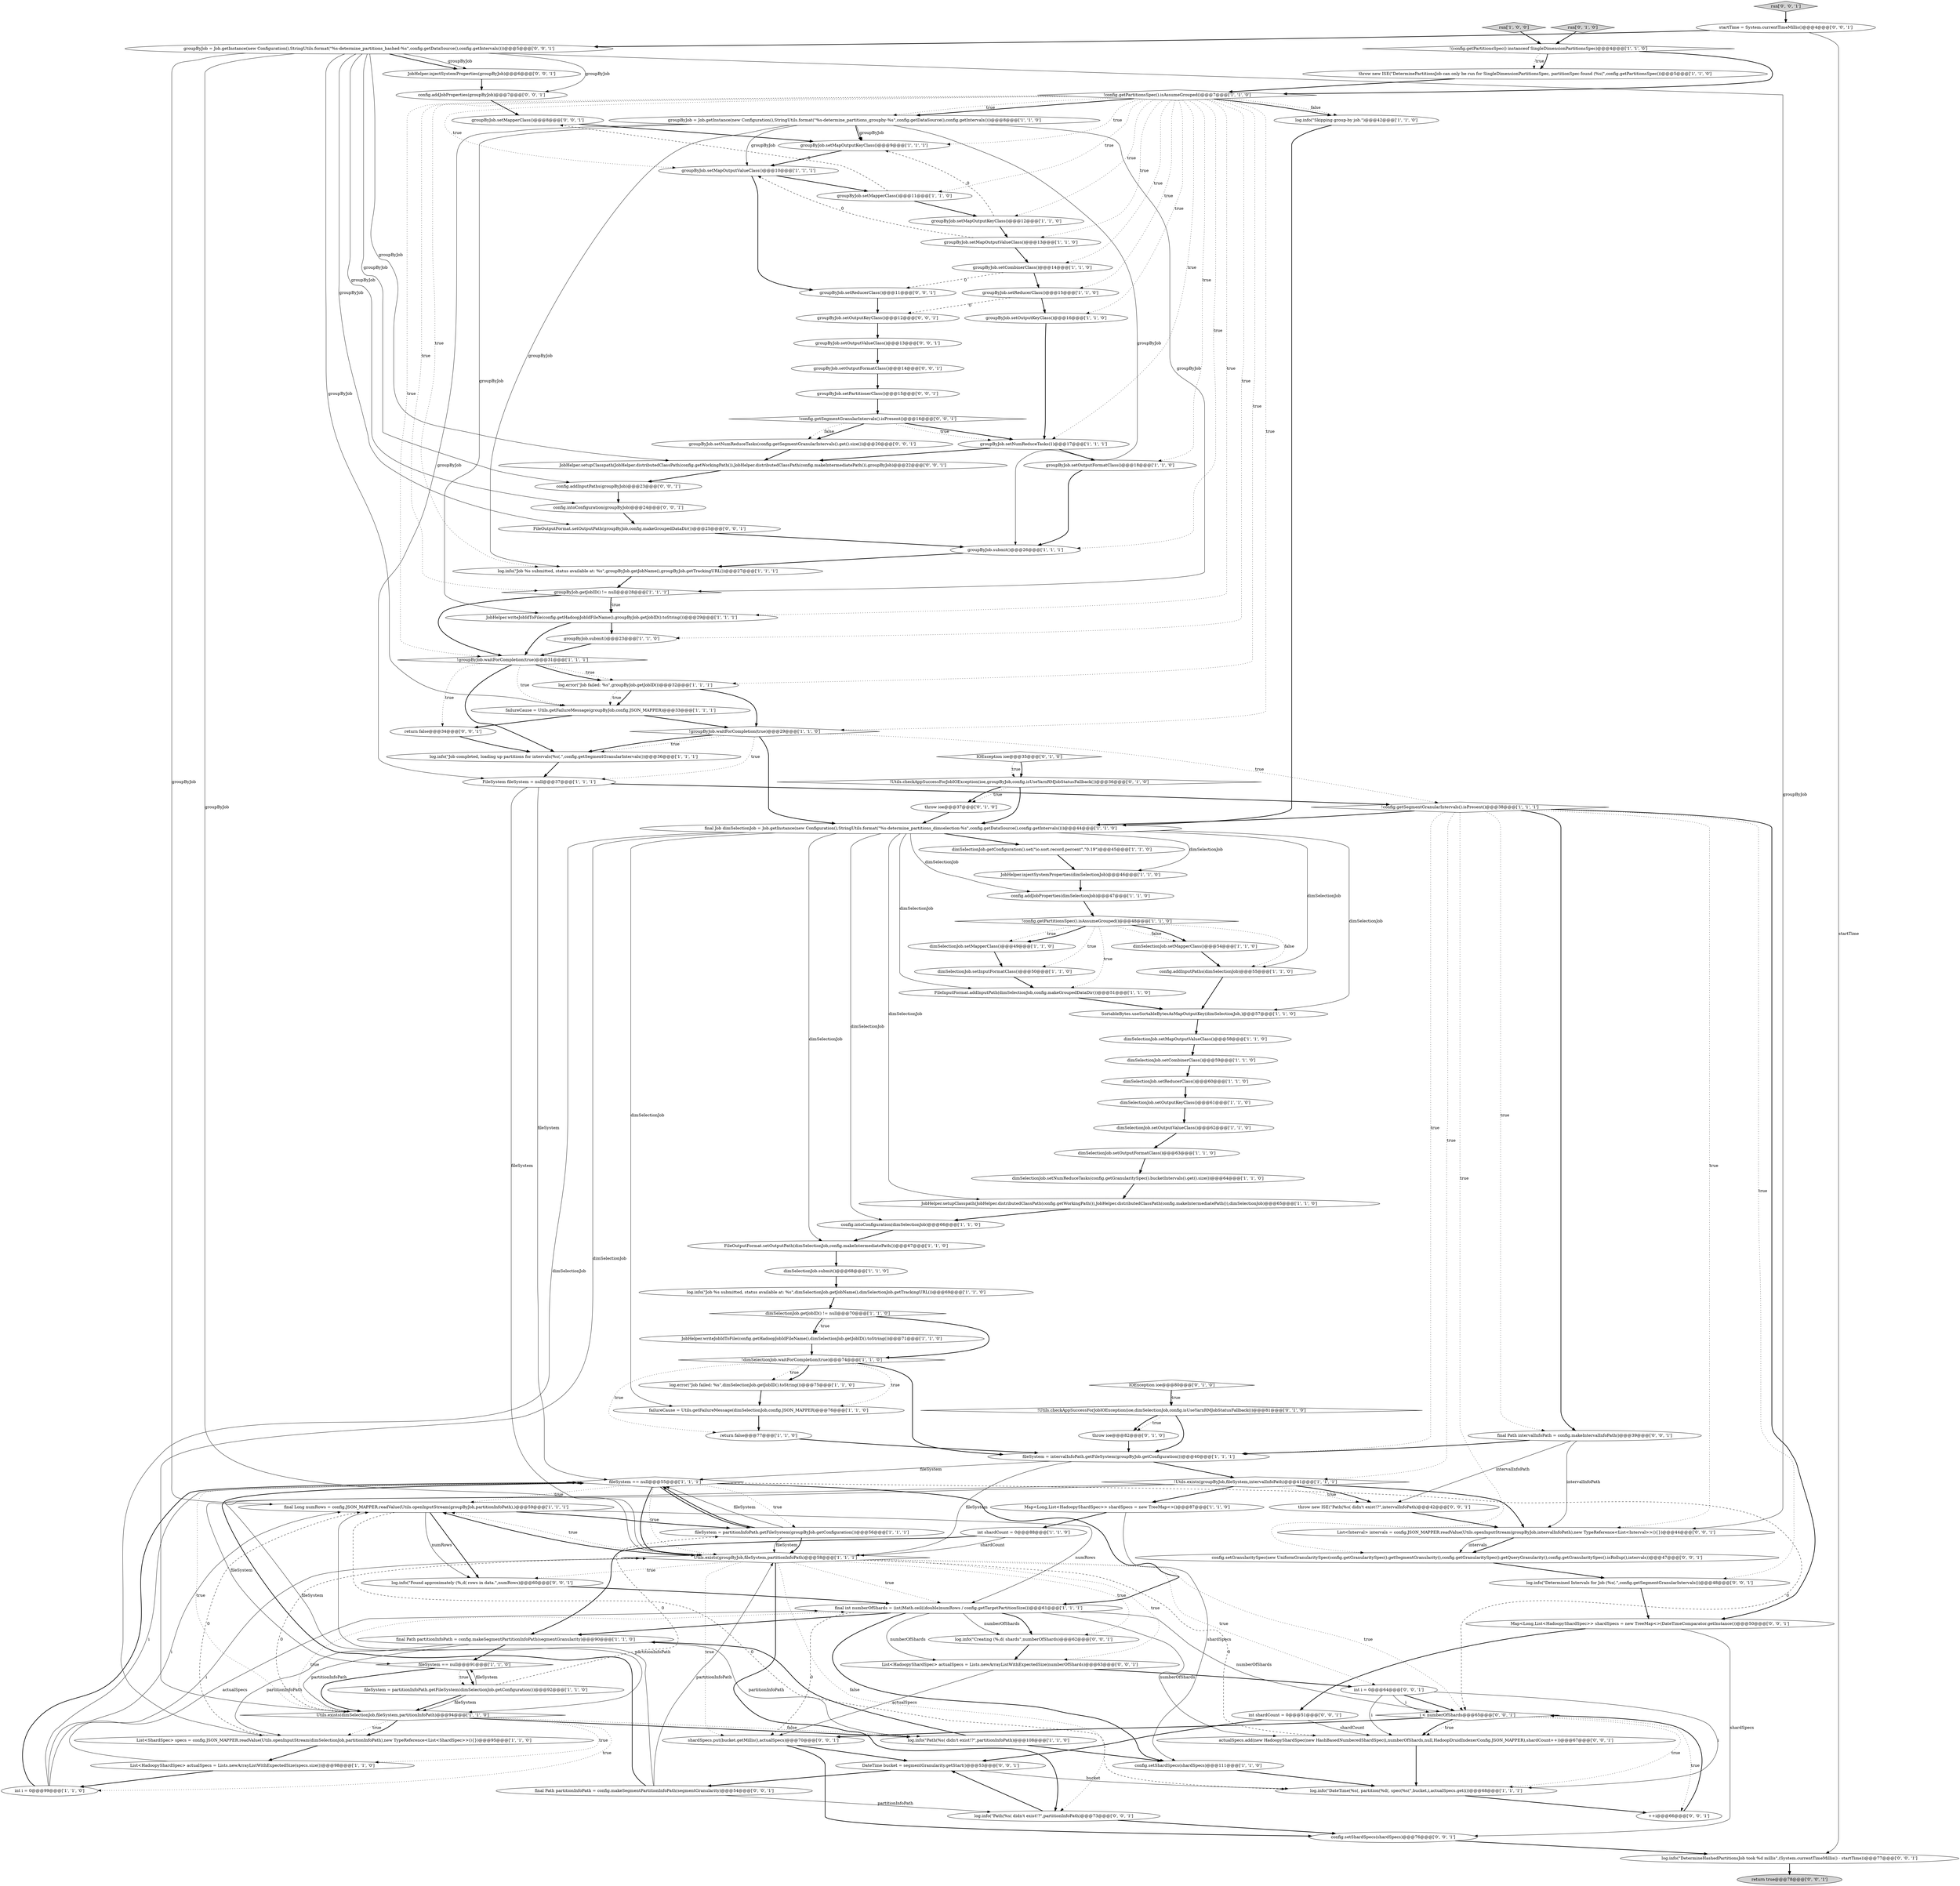 digraph {
52 [style = filled, label = "JobHelper.setupClasspath(JobHelper.distributedClassPath(config.getWorkingPath()),JobHelper.distributedClassPath(config.makeIntermediatePath()),dimSelectionJob)@@@65@@@['1', '1', '0']", fillcolor = white, shape = ellipse image = "AAA0AAABBB1BBB"];
117 [style = filled, label = "int shardCount = 0@@@51@@@['0', '0', '1']", fillcolor = white, shape = ellipse image = "AAA0AAABBB3BBB"];
19 [style = filled, label = "!config.getSegmentGranularIntervals().isPresent()@@@38@@@['1', '1', '1']", fillcolor = white, shape = diamond image = "AAA0AAABBB1BBB"];
73 [style = filled, label = "log.info(\"Skipping group-by job.\")@@@42@@@['1', '1', '0']", fillcolor = white, shape = ellipse image = "AAA0AAABBB1BBB"];
9 [style = filled, label = "!config.getPartitionsSpec().isAssumeGrouped()@@@7@@@['1', '1', '0']", fillcolor = white, shape = diamond image = "AAA0AAABBB1BBB"];
30 [style = filled, label = "int shardCount = 0@@@88@@@['1', '1', '0']", fillcolor = white, shape = ellipse image = "AAA0AAABBB1BBB"];
16 [style = filled, label = "groupByJob.setMapOutputKeyClass()@@@9@@@['1', '1', '1']", fillcolor = white, shape = ellipse image = "AAA0AAABBB1BBB"];
84 [style = filled, label = "config.addJobProperties(groupByJob)@@@7@@@['0', '0', '1']", fillcolor = white, shape = ellipse image = "AAA0AAABBB3BBB"];
106 [style = filled, label = "List<Interval> intervals = config.JSON_MAPPER.readValue(Utils.openInputStream(groupByJob,intervalInfoPath),new TypeReference<List<Interval>>(){})@@@44@@@['0', '0', '1']", fillcolor = white, shape = ellipse image = "AAA0AAABBB3BBB"];
114 [style = filled, label = "int i = 0@@@64@@@['0', '0', '1']", fillcolor = white, shape = ellipse image = "AAA0AAABBB3BBB"];
18 [style = filled, label = "dimSelectionJob.setOutputKeyClass()@@@61@@@['1', '1', '0']", fillcolor = white, shape = ellipse image = "AAA0AAABBB1BBB"];
111 [style = filled, label = "log.info(\"Path(%s( didn't exist!?\",partitionInfoPath)@@@73@@@['0', '0', '1']", fillcolor = white, shape = ellipse image = "AAA0AAABBB3BBB"];
13 [style = filled, label = "groupByJob.submit()@@@23@@@['1', '1', '0']", fillcolor = white, shape = ellipse image = "AAA0AAABBB1BBB"];
63 [style = filled, label = "FileOutputFormat.setOutputPath(dimSelectionJob,config.makeIntermediatePath())@@@67@@@['1', '1', '0']", fillcolor = white, shape = ellipse image = "AAA0AAABBB1BBB"];
56 [style = filled, label = "failureCause = Utils.getFailureMessage(dimSelectionJob,config.JSON_MAPPER)@@@76@@@['1', '1', '0']", fillcolor = white, shape = ellipse image = "AAA0AAABBB1BBB"];
38 [style = filled, label = "dimSelectionJob.setCombinerClass()@@@59@@@['1', '1', '0']", fillcolor = white, shape = ellipse image = "AAA0AAABBB1BBB"];
71 [style = filled, label = "final Long numRows = config.JSON_MAPPER.readValue(Utils.openInputStream(groupByJob,partitionInfoPath),)@@@59@@@['1', '1', '1']", fillcolor = white, shape = ellipse image = "AAA0AAABBB1BBB"];
92 [style = filled, label = "groupByJob = Job.getInstance(new Configuration(),StringUtils.format(\"%s-determine_partitions_hashed-%s\",config.getDataSource(),config.getIntervals()))@@@5@@@['0', '0', '1']", fillcolor = white, shape = ellipse image = "AAA0AAABBB3BBB"];
75 [style = filled, label = "fileSystem = partitionInfoPath.getFileSystem(groupByJob.getConfiguration())@@@56@@@['1', '1', '1']", fillcolor = white, shape = ellipse image = "AAA0AAABBB1BBB"];
11 [style = filled, label = "log.info(\"Job completed, loading up partitions for intervals(%s(.\",config.getSegmentGranularIntervals())@@@36@@@['1', '1', '1']", fillcolor = white, shape = ellipse image = "AAA0AAABBB1BBB"];
96 [style = filled, label = "i < numberOfShards@@@65@@@['0', '0', '1']", fillcolor = white, shape = diamond image = "AAA0AAABBB3BBB"];
100 [style = filled, label = "config.setGranularitySpec(new UniformGranularitySpec(config.getGranularitySpec().getSegmentGranularity(),config.getGranularitySpec().getQueryGranularity(),config.getGranularitySpec().isRollup(),intervals))@@@47@@@['0', '0', '1']", fillcolor = white, shape = ellipse image = "AAA0AAABBB3BBB"];
2 [style = filled, label = "dimSelectionJob.getConfiguration().set(\"io.sort.record.percent\",\"0.19\")@@@45@@@['1', '1', '0']", fillcolor = white, shape = ellipse image = "AAA0AAABBB1BBB"];
26 [style = filled, label = "JobHelper.writeJobIdToFile(config.getHadoopJobIdFileName(),dimSelectionJob.getJobID().toString())@@@71@@@['1', '1', '0']", fillcolor = white, shape = ellipse image = "AAA0AAABBB1BBB"];
72 [style = filled, label = "groupByJob.setMapOutputValueClass()@@@10@@@['1', '1', '1']", fillcolor = white, shape = ellipse image = "AAA0AAABBB1BBB"];
104 [style = filled, label = "shardSpecs.put(bucket.getMillis(),actualSpecs)@@@70@@@['0', '0', '1']", fillcolor = white, shape = ellipse image = "AAA0AAABBB3BBB"];
1 [style = filled, label = "log.info(\"Path(%s( didn't exist!?\",partitionInfoPath)@@@108@@@['1', '1', '0']", fillcolor = white, shape = ellipse image = "AAA0AAABBB1BBB"];
33 [style = filled, label = "dimSelectionJob.setNumReduceTasks(config.getGranularitySpec().bucketIntervals().get().size())@@@64@@@['1', '1', '0']", fillcolor = white, shape = ellipse image = "AAA0AAABBB1BBB"];
83 [style = filled, label = "return true@@@78@@@['0', '0', '1']", fillcolor = lightgray, shape = ellipse image = "AAA0AAABBB3BBB"];
57 [style = filled, label = "fileSystem == null@@@55@@@['1', '1', '1']", fillcolor = white, shape = diamond image = "AAA0AAABBB1BBB"];
94 [style = filled, label = "groupByJob.setPartitionerClass()@@@15@@@['0', '0', '1']", fillcolor = white, shape = ellipse image = "AAA0AAABBB3BBB"];
90 [style = filled, label = "log.info(\"Found approximately (%,d( rows in data.\",numRows)@@@60@@@['0', '0', '1']", fillcolor = white, shape = ellipse image = "AAA0AAABBB3BBB"];
51 [style = filled, label = "run['1', '0', '0']", fillcolor = lightgray, shape = diamond image = "AAA0AAABBB1BBB"];
70 [style = filled, label = "List<HadoopyShardSpec> actualSpecs = Lists.newArrayListWithExpectedSize(specs.size())@@@98@@@['1', '1', '0']", fillcolor = white, shape = ellipse image = "AAA0AAABBB1BBB"];
35 [style = filled, label = "fileSystem = intervalInfoPath.getFileSystem(groupByJob.getConfiguration())@@@40@@@['1', '1', '1']", fillcolor = white, shape = ellipse image = "AAA0AAABBB1BBB"];
47 [style = filled, label = "FileInputFormat.addInputPath(dimSelectionJob,config.makeGroupedDataDir())@@@51@@@['1', '1', '0']", fillcolor = white, shape = ellipse image = "AAA0AAABBB1BBB"];
50 [style = filled, label = "Utils.exists(dimSelectionJob,fileSystem,partitionInfoPath)@@@94@@@['1', '1', '0']", fillcolor = white, shape = diamond image = "AAA0AAABBB1BBB"];
34 [style = filled, label = "fileSystem = partitionInfoPath.getFileSystem(dimSelectionJob.getConfiguration())@@@92@@@['1', '1', '0']", fillcolor = white, shape = ellipse image = "AAA0AAABBB1BBB"];
108 [style = filled, label = "List<HadoopyShardSpec> actualSpecs = Lists.newArrayListWithExpectedSize(numberOfShards)@@@63@@@['0', '0', '1']", fillcolor = white, shape = ellipse image = "AAA0AAABBB3BBB"];
76 [style = filled, label = "IOException ioe@@@35@@@['0', '1', '0']", fillcolor = white, shape = diamond image = "AAA1AAABBB2BBB"];
89 [style = filled, label = "groupByJob.setReducerClass()@@@11@@@['0', '0', '1']", fillcolor = white, shape = ellipse image = "AAA0AAABBB3BBB"];
24 [style = filled, label = "groupByJob.setNumReduceTasks(1)@@@17@@@['1', '1', '1']", fillcolor = white, shape = ellipse image = "AAA0AAABBB1BBB"];
44 [style = filled, label = "!groupByJob.waitForCompletion(true)@@@31@@@['1', '1', '1']", fillcolor = white, shape = diamond image = "AAA0AAABBB1BBB"];
43 [style = filled, label = "JobHelper.injectSystemProperties(dimSelectionJob)@@@46@@@['1', '1', '0']", fillcolor = white, shape = ellipse image = "AAA0AAABBB1BBB"];
22 [style = filled, label = "final Path partitionInfoPath = config.makeSegmentPartitionInfoPath(segmentGranularity)@@@90@@@['1', '1', '0']", fillcolor = white, shape = ellipse image = "AAA0AAABBB1BBB"];
98 [style = filled, label = "config.intoConfiguration(groupByJob)@@@24@@@['0', '0', '1']", fillcolor = white, shape = ellipse image = "AAA0AAABBB3BBB"];
39 [style = filled, label = "config.intoConfiguration(dimSelectionJob)@@@66@@@['1', '1', '0']", fillcolor = white, shape = ellipse image = "AAA0AAABBB1BBB"];
31 [style = filled, label = "dimSelectionJob.setMapperClass()@@@54@@@['1', '1', '0']", fillcolor = white, shape = ellipse image = "AAA0AAABBB1BBB"];
95 [style = filled, label = "actualSpecs.add(new HadoopyShardSpec(new HashBasedNumberedShardSpec(i,numberOfShards,null,HadoopDruidIndexerConfig.JSON_MAPPER),shardCount++))@@@67@@@['0', '0', '1']", fillcolor = white, shape = ellipse image = "AAA0AAABBB3BBB"];
6 [style = filled, label = "final int numberOfShards = (int)Math.ceil((double)numRows / config.getTargetPartitionSize())@@@61@@@['1', '1', '1']", fillcolor = white, shape = ellipse image = "AAA0AAABBB1BBB"];
48 [style = filled, label = "!dimSelectionJob.waitForCompletion(true)@@@74@@@['1', '1', '0']", fillcolor = white, shape = diamond image = "AAA0AAABBB1BBB"];
54 [style = filled, label = "FileSystem fileSystem = null@@@37@@@['1', '1', '1']", fillcolor = white, shape = ellipse image = "AAA0AAABBB1BBB"];
85 [style = filled, label = "final Path intervalInfoPath = config.makeIntervalInfoPath()@@@39@@@['0', '0', '1']", fillcolor = white, shape = ellipse image = "AAA0AAABBB3BBB"];
17 [style = filled, label = "dimSelectionJob.setOutputValueClass()@@@62@@@['1', '1', '0']", fillcolor = white, shape = ellipse image = "AAA0AAABBB1BBB"];
12 [style = filled, label = "dimSelectionJob.setReducerClass()@@@60@@@['1', '1', '0']", fillcolor = white, shape = ellipse image = "AAA0AAABBB1BBB"];
62 [style = filled, label = "groupByJob.setMapOutputKeyClass()@@@12@@@['1', '1', '0']", fillcolor = white, shape = ellipse image = "AAA0AAABBB1BBB"];
7 [style = filled, label = "dimSelectionJob.setMapperClass()@@@49@@@['1', '1', '0']", fillcolor = white, shape = ellipse image = "AAA0AAABBB1BBB"];
119 [style = filled, label = "groupByJob.setOutputKeyClass()@@@12@@@['0', '0', '1']", fillcolor = white, shape = ellipse image = "AAA0AAABBB3BBB"];
67 [style = filled, label = "groupByJob.setReducerClass()@@@15@@@['1', '1', '0']", fillcolor = white, shape = ellipse image = "AAA0AAABBB1BBB"];
45 [style = filled, label = "final Job dimSelectionJob = Job.getInstance(new Configuration(),StringUtils.format(\"%s-determine_partitions_dimselection-%s\",config.getDataSource(),config.getIntervals()))@@@44@@@['1', '1', '0']", fillcolor = white, shape = ellipse image = "AAA0AAABBB1BBB"];
102 [style = filled, label = "!config.getSegmentGranularIntervals().isPresent()@@@16@@@['0', '0', '1']", fillcolor = white, shape = diamond image = "AAA0AAABBB3BBB"];
15 [style = filled, label = "SortableBytes.useSortableBytesAsMapOutputKey(dimSelectionJob,)@@@57@@@['1', '1', '0']", fillcolor = white, shape = ellipse image = "AAA0AAABBB1BBB"];
87 [style = filled, label = "FileOutputFormat.setOutputPath(groupByJob,config.makeGroupedDataDir())@@@25@@@['0', '0', '1']", fillcolor = white, shape = ellipse image = "AAA0AAABBB3BBB"];
80 [style = filled, label = "!Utils.checkAppSuccessForJobIOException(ioe,groupByJob,config.isUseYarnRMJobStatusFallback())@@@36@@@['0', '1', '0']", fillcolor = white, shape = diamond image = "AAA1AAABBB2BBB"];
101 [style = filled, label = "run['0', '0', '1']", fillcolor = lightgray, shape = diamond image = "AAA0AAABBB3BBB"];
25 [style = filled, label = "fileSystem == null@@@91@@@['1', '1', '0']", fillcolor = white, shape = diamond image = "AAA0AAABBB1BBB"];
5 [style = filled, label = "dimSelectionJob.getJobID() != null@@@70@@@['1', '1', '0']", fillcolor = white, shape = diamond image = "AAA0AAABBB1BBB"];
36 [style = filled, label = "List<ShardSpec> specs = config.JSON_MAPPER.readValue(Utils.openInputStream(dimSelectionJob,partitionInfoPath),new TypeReference<List<ShardSpec>>(){})@@@95@@@['1', '1', '0']", fillcolor = white, shape = ellipse image = "AAA0AAABBB1BBB"];
27 [style = filled, label = "config.addInputPaths(dimSelectionJob)@@@55@@@['1', '1', '0']", fillcolor = white, shape = ellipse image = "AAA0AAABBB1BBB"];
49 [style = filled, label = "config.addJobProperties(dimSelectionJob)@@@47@@@['1', '1', '0']", fillcolor = white, shape = ellipse image = "AAA0AAABBB1BBB"];
4 [style = filled, label = "JobHelper.writeJobIdToFile(config.getHadoopJobIdFileName(),groupByJob.getJobID().toString())@@@29@@@['1', '1', '1']", fillcolor = white, shape = ellipse image = "AAA0AAABBB1BBB"];
59 [style = filled, label = "failureCause = Utils.getFailureMessage(groupByJob,config.JSON_MAPPER)@@@33@@@['1', '1', '1']", fillcolor = white, shape = ellipse image = "AAA0AAABBB1BBB"];
66 [style = filled, label = "log.error(\"Job failed: %s\",groupByJob.getJobID())@@@32@@@['1', '1', '1']", fillcolor = white, shape = ellipse image = "AAA0AAABBB1BBB"];
113 [style = filled, label = "groupByJob.setMapperClass()@@@8@@@['0', '0', '1']", fillcolor = white, shape = ellipse image = "AAA0AAABBB3BBB"];
29 [style = filled, label = "dimSelectionJob.setOutputFormatClass()@@@63@@@['1', '1', '0']", fillcolor = white, shape = ellipse image = "AAA0AAABBB1BBB"];
58 [style = filled, label = "groupByJob.setMapperClass()@@@11@@@['1', '1', '0']", fillcolor = white, shape = ellipse image = "AAA0AAABBB1BBB"];
99 [style = filled, label = "groupByJob.setNumReduceTasks(config.getSegmentGranularIntervals().get().size())@@@20@@@['0', '0', '1']", fillcolor = white, shape = ellipse image = "AAA0AAABBB3BBB"];
0 [style = filled, label = "dimSelectionJob.setMapOutputValueClass()@@@58@@@['1', '1', '0']", fillcolor = white, shape = ellipse image = "AAA0AAABBB1BBB"];
112 [style = filled, label = "final Path partitionInfoPath = config.makeSegmentPartitionInfoPath(segmentGranularity)@@@54@@@['0', '0', '1']", fillcolor = white, shape = ellipse image = "AAA0AAABBB3BBB"];
68 [style = filled, label = "!groupByJob.waitForCompletion(true)@@@29@@@['1', '1', '0']", fillcolor = white, shape = diamond image = "AAA0AAABBB1BBB"];
8 [style = filled, label = "Map<Long,List<HadoopyShardSpec>> shardSpecs = new TreeMap<>()@@@87@@@['1', '1', '0']", fillcolor = white, shape = ellipse image = "AAA0AAABBB1BBB"];
118 [style = filled, label = "return false@@@34@@@['0', '0', '1']", fillcolor = white, shape = ellipse image = "AAA0AAABBB3BBB"];
110 [style = filled, label = "groupByJob.setOutputValueClass()@@@13@@@['0', '0', '1']", fillcolor = white, shape = ellipse image = "AAA0AAABBB3BBB"];
53 [style = filled, label = "log.info(\"Job %s submitted, status available at: %s\",groupByJob.getJobName(),groupByJob.getTrackingURL())@@@27@@@['1', '1', '1']", fillcolor = white, shape = ellipse image = "AAA0AAABBB1BBB"];
107 [style = filled, label = "DateTime bucket = segmentGranularity.getStart()@@@53@@@['0', '0', '1']", fillcolor = white, shape = ellipse image = "AAA0AAABBB3BBB"];
64 [style = filled, label = "!(config.getPartitionsSpec() instanceof SingleDimensionPartitionsSpec)@@@4@@@['1', '1', '0']", fillcolor = white, shape = diamond image = "AAA0AAABBB1BBB"];
21 [style = filled, label = "Utils.exists(groupByJob,fileSystem,partitionInfoPath)@@@58@@@['1', '1', '1']", fillcolor = white, shape = diamond image = "AAA0AAABBB1BBB"];
116 [style = filled, label = "config.setShardSpecs(shardSpecs)@@@76@@@['0', '0', '1']", fillcolor = white, shape = ellipse image = "AAA0AAABBB3BBB"];
14 [style = filled, label = "!config.getPartitionsSpec().isAssumeGrouped()@@@48@@@['1', '1', '0']", fillcolor = white, shape = diamond image = "AAA0AAABBB1BBB"];
55 [style = filled, label = "throw new ISE(\"DeterminePartitionsJob can only be run for SingleDimensionPartitionsSpec, partitionSpec found (%s(\",config.getPartitionsSpec())@@@5@@@['1', '1', '0']", fillcolor = white, shape = ellipse image = "AAA0AAABBB1BBB"];
82 [style = filled, label = "throw ioe@@@37@@@['0', '1', '0']", fillcolor = white, shape = ellipse image = "AAA1AAABBB2BBB"];
61 [style = filled, label = "groupByJob = Job.getInstance(new Configuration(),StringUtils.format(\"%s-determine_partitions_groupby-%s\",config.getDataSource(),config.getIntervals()))@@@8@@@['1', '1', '0']", fillcolor = white, shape = ellipse image = "AAA0AAABBB1BBB"];
86 [style = filled, label = "log.info(\"Creating (%,d( shards\",numberOfShards)@@@62@@@['0', '0', '1']", fillcolor = white, shape = ellipse image = "AAA0AAABBB3BBB"];
105 [style = filled, label = "groupByJob.setOutputFormatClass()@@@14@@@['0', '0', '1']", fillcolor = white, shape = ellipse image = "AAA0AAABBB3BBB"];
115 [style = filled, label = "JobHelper.setupClasspath(JobHelper.distributedClassPath(config.getWorkingPath()),JobHelper.distributedClassPath(config.makeIntermediatePath()),groupByJob)@@@22@@@['0', '0', '1']", fillcolor = white, shape = ellipse image = "AAA0AAABBB3BBB"];
40 [style = filled, label = "groupByJob.setOutputKeyClass()@@@16@@@['1', '1', '0']", fillcolor = white, shape = ellipse image = "AAA0AAABBB1BBB"];
32 [style = filled, label = "groupByJob.submit()@@@26@@@['1', '1', '1']", fillcolor = white, shape = ellipse image = "AAA0AAABBB1BBB"];
37 [style = filled, label = "dimSelectionJob.submit()@@@68@@@['1', '1', '0']", fillcolor = white, shape = ellipse image = "AAA0AAABBB1BBB"];
97 [style = filled, label = "throw new ISE(\"Path(%s( didn't exist!?\",intervalInfoPath)@@@42@@@['0', '0', '1']", fillcolor = white, shape = ellipse image = "AAA0AAABBB3BBB"];
46 [style = filled, label = "dimSelectionJob.setInputFormatClass()@@@50@@@['1', '1', '0']", fillcolor = white, shape = ellipse image = "AAA0AAABBB1BBB"];
78 [style = filled, label = "run['0', '1', '0']", fillcolor = lightgray, shape = diamond image = "AAA0AAABBB2BBB"];
109 [style = filled, label = "log.info(\"DetermineHashedPartitionsJob took %d millis\",(System.currentTimeMillis() - startTime))@@@77@@@['0', '0', '1']", fillcolor = white, shape = ellipse image = "AAA0AAABBB3BBB"];
20 [style = filled, label = "return false@@@77@@@['1', '1', '0']", fillcolor = white, shape = ellipse image = "AAA0AAABBB1BBB"];
42 [style = filled, label = "groupByJob.getJobID() != null@@@28@@@['1', '1', '1']", fillcolor = white, shape = diamond image = "AAA0AAABBB1BBB"];
3 [style = filled, label = "int i = 0@@@99@@@['1', '1', '0']", fillcolor = white, shape = ellipse image = "AAA0AAABBB1BBB"];
103 [style = filled, label = "JobHelper.injectSystemProperties(groupByJob)@@@6@@@['0', '0', '1']", fillcolor = white, shape = ellipse image = "AAA0AAABBB3BBB"];
81 [style = filled, label = "!Utils.checkAppSuccessForJobIOException(ioe,dimSelectionJob,config.isUseYarnRMJobStatusFallback())@@@81@@@['0', '1', '0']", fillcolor = white, shape = diamond image = "AAA1AAABBB2BBB"];
121 [style = filled, label = "Map<Long,List<HadoopyShardSpec>> shardSpecs = new TreeMap<>(DateTimeComparator.getInstance())@@@50@@@['0', '0', '1']", fillcolor = white, shape = ellipse image = "AAA0AAABBB3BBB"];
88 [style = filled, label = "config.addInputPaths(groupByJob)@@@23@@@['0', '0', '1']", fillcolor = white, shape = ellipse image = "AAA0AAABBB3BBB"];
23 [style = filled, label = "groupByJob.setCombinerClass()@@@14@@@['1', '1', '0']", fillcolor = white, shape = ellipse image = "AAA0AAABBB1BBB"];
74 [style = filled, label = "log.info(\"DateTime(%s(, partition(%d(, spec(%s(\",bucket,i,actualSpecs.get(i))@@@68@@@['1', '1', '1']", fillcolor = white, shape = ellipse image = "AAA0AAABBB1BBB"];
120 [style = filled, label = "++i@@@66@@@['0', '0', '1']", fillcolor = white, shape = ellipse image = "AAA0AAABBB3BBB"];
77 [style = filled, label = "IOException ioe@@@80@@@['0', '1', '0']", fillcolor = white, shape = diamond image = "AAA1AAABBB2BBB"];
28 [style = filled, label = "groupByJob.setOutputFormatClass()@@@18@@@['1', '1', '0']", fillcolor = white, shape = ellipse image = "AAA0AAABBB1BBB"];
69 [style = filled, label = "log.info(\"Job %s submitted, status available at: %s\",dimSelectionJob.getJobName(),dimSelectionJob.getTrackingURL())@@@69@@@['1', '1', '0']", fillcolor = white, shape = ellipse image = "AAA0AAABBB1BBB"];
41 [style = filled, label = "!Utils.exists(groupByJob,fileSystem,intervalInfoPath)@@@41@@@['1', '1', '1']", fillcolor = white, shape = diamond image = "AAA0AAABBB1BBB"];
60 [style = filled, label = "config.setShardSpecs(shardSpecs)@@@111@@@['1', '1', '0']", fillcolor = white, shape = ellipse image = "AAA0AAABBB1BBB"];
93 [style = filled, label = "startTime = System.currentTimeMillis()@@@4@@@['0', '0', '1']", fillcolor = white, shape = ellipse image = "AAA0AAABBB3BBB"];
10 [style = filled, label = "log.error(\"Job failed: %s\",dimSelectionJob.getJobID().toString())@@@75@@@['1', '1', '0']", fillcolor = white, shape = ellipse image = "AAA0AAABBB1BBB"];
65 [style = filled, label = "groupByJob.setMapOutputValueClass()@@@13@@@['1', '1', '0']", fillcolor = white, shape = ellipse image = "AAA0AAABBB1BBB"];
79 [style = filled, label = "throw ioe@@@82@@@['0', '1', '0']", fillcolor = white, shape = ellipse image = "AAA1AAABBB2BBB"];
91 [style = filled, label = "log.info(\"Determined Intervals for Job (%s(.\",config.getSegmentGranularIntervals())@@@48@@@['0', '0', '1']", fillcolor = white, shape = ellipse image = "AAA0AAABBB3BBB"];
36->71 [style = dashed, label="0"];
64->9 [style = bold, label=""];
50->70 [style = dotted, label="true"];
9->44 [style = dotted, label="true"];
9->61 [style = bold, label=""];
111->116 [style = bold, label=""];
46->47 [style = bold, label=""];
85->106 [style = solid, label="intervalInfoPath"];
114->96 [style = solid, label="i"];
45->27 [style = solid, label="dimSelectionJob"];
59->68 [style = bold, label=""];
71->75 [style = bold, label=""];
33->52 [style = bold, label=""];
104->107 [style = bold, label=""];
48->20 [style = dotted, label="true"];
108->104 [style = solid, label="actualSpecs"];
9->65 [style = dotted, label="true"];
44->66 [style = dotted, label="true"];
109->83 [style = bold, label=""];
6->60 [style = bold, label=""];
9->13 [style = dotted, label="true"];
21->108 [style = dotted, label="true"];
116->109 [style = bold, label=""];
45->15 [style = solid, label="dimSelectionJob"];
45->49 [style = solid, label="dimSelectionJob"];
50->6 [style = dotted, label="true"];
45->39 [style = solid, label="dimSelectionJob"];
3->57 [style = bold, label=""];
3->71 [style = solid, label="i"];
39->63 [style = bold, label=""];
9->73 [style = bold, label=""];
45->52 [style = solid, label="dimSelectionJob"];
68->11 [style = dotted, label="true"];
14->7 [style = dotted, label="true"];
6->22 [style = bold, label=""];
92->98 [style = solid, label="groupByJob"];
9->53 [style = dotted, label="true"];
92->103 [style = solid, label="groupByJob"];
57->71 [style = dotted, label="true"];
96->95 [style = dotted, label="true"];
44->66 [style = bold, label=""];
6->96 [style = solid, label="numberOfShards"];
50->57 [style = dotted, label="true"];
58->62 [style = bold, label=""];
102->24 [style = bold, label=""];
15->0 [style = bold, label=""];
21->71 [style = bold, label=""];
19->35 [style = dotted, label="true"];
50->3 [style = dotted, label="true"];
6->95 [style = solid, label="numberOfShards"];
70->3 [style = bold, label=""];
96->104 [style = bold, label=""];
21->95 [style = dashed, label="0"];
107->74 [style = solid, label="bucket"];
92->84 [style = solid, label="groupByJob"];
92->87 [style = solid, label="groupByJob"];
57->6 [style = bold, label=""];
45->56 [style = solid, label="dimSelectionJob"];
57->21 [style = bold, label=""];
86->108 [style = bold, label=""];
92->88 [style = solid, label="groupByJob"];
1->60 [style = bold, label=""];
96->120 [style = dotted, label="true"];
61->42 [style = solid, label="groupByJob"];
8->60 [style = solid, label="shardSpecs"];
114->74 [style = solid, label="i"];
1->22 [style = bold, label=""];
36->70 [style = bold, label=""];
92->115 [style = solid, label="groupByJob"];
75->21 [style = solid, label="fileSystem"];
42->44 [style = bold, label=""];
29->33 [style = bold, label=""];
58->113 [style = dashed, label="0"];
9->67 [style = dotted, label="true"];
119->110 [style = bold, label=""];
21->111 [style = bold, label=""];
9->32 [style = dotted, label="true"];
62->65 [style = bold, label=""];
34->75 [style = dashed, label="0"];
6->104 [style = dashed, label="0"];
14->7 [style = bold, label=""];
66->59 [style = bold, label=""];
104->116 [style = bold, label=""];
117->107 [style = bold, label=""];
6->108 [style = solid, label="numberOfShards"];
21->104 [style = dotted, label="true"];
79->35 [style = bold, label=""];
113->16 [style = bold, label=""];
9->68 [style = dotted, label="true"];
28->32 [style = bold, label=""];
34->50 [style = bold, label=""];
25->34 [style = bold, label=""];
75->57 [style = bold, label=""];
102->24 [style = dotted, label="true"];
32->53 [style = bold, label=""];
48->10 [style = dotted, label="true"];
9->24 [style = dotted, label="true"];
0->38 [style = bold, label=""];
51->64 [style = bold, label=""];
117->95 [style = solid, label="shardCount"];
112->21 [style = solid, label="partitionInfoPath"];
55->9 [style = bold, label=""];
71->74 [style = dashed, label="0"];
66->59 [style = dotted, label="true"];
13->44 [style = bold, label=""];
90->6 [style = bold, label=""];
16->72 [style = bold, label=""];
73->45 [style = bold, label=""];
7->46 [style = bold, label=""];
9->58 [style = dotted, label="true"];
65->23 [style = bold, label=""];
64->55 [style = dotted, label="true"];
14->27 [style = dotted, label="false"];
57->21 [style = dotted, label="true"];
52->39 [style = bold, label=""];
106->100 [style = bold, label=""];
19->100 [style = dotted, label="true"];
25->34 [style = dotted, label="true"];
102->99 [style = bold, label=""];
106->100 [style = solid, label="intervals"];
20->35 [style = bold, label=""];
111->107 [style = bold, label=""];
44->118 [style = dotted, label="true"];
50->36 [style = dotted, label="true"];
61->16 [style = solid, label="groupByJob"];
45->43 [style = solid, label="dimSelectionJob"];
5->26 [style = dotted, label="true"];
22->25 [style = bold, label=""];
93->109 [style = solid, label="startTime"];
80->82 [style = dotted, label="true"];
57->96 [style = dashed, label="0"];
64->55 [style = bold, label=""];
50->1 [style = bold, label=""];
103->84 [style = bold, label=""];
19->121 [style = bold, label=""];
12->18 [style = bold, label=""];
60->74 [style = bold, label=""];
41->106 [style = bold, label=""];
19->85 [style = bold, label=""];
100->91 [style = bold, label=""];
44->11 [style = bold, label=""];
49->14 [style = bold, label=""];
67->40 [style = bold, label=""];
85->35 [style = bold, label=""];
37->69 [style = bold, label=""];
61->16 [style = bold, label=""];
69->5 [style = bold, label=""];
48->35 [style = bold, label=""];
8->30 [style = bold, label=""];
67->119 [style = dashed, label="0"];
59->118 [style = bold, label=""];
75->21 [style = bold, label=""];
63->37 [style = bold, label=""];
9->23 [style = dotted, label="true"];
92->103 [style = bold, label=""];
50->36 [style = bold, label=""];
61->32 [style = solid, label="groupByJob"];
45->50 [style = solid, label="dimSelectionJob"];
54->57 [style = solid, label="fileSystem"];
2->43 [style = bold, label=""];
54->19 [style = bold, label=""];
43->49 [style = bold, label=""];
9->28 [style = dotted, label="true"];
61->53 [style = solid, label="groupByJob"];
68->11 [style = bold, label=""];
70->6 [style = solid, label="actualSpecs"];
35->41 [style = bold, label=""];
118->11 [style = bold, label=""];
19->85 [style = dotted, label="true"];
42->4 [style = bold, label=""];
115->88 [style = bold, label=""];
96->95 [style = bold, label=""];
21->86 [style = dotted, label="true"];
19->45 [style = bold, label=""];
6->86 [style = solid, label="numberOfShards"];
9->42 [style = dotted, label="true"];
14->46 [style = dotted, label="true"];
93->92 [style = bold, label=""];
24->115 [style = bold, label=""];
41->97 [style = dotted, label="true"];
91->121 [style = bold, label=""];
27->15 [style = bold, label=""];
71->90 [style = bold, label=""];
22->50 [style = solid, label="partitionInfoPath"];
77->81 [style = dotted, label="true"];
54->21 [style = solid, label="fileSystem"];
22->1 [style = solid, label="partitionInfoPath"];
56->20 [style = bold, label=""];
71->90 [style = solid, label="numRows"];
68->19 [style = dotted, label="true"];
14->31 [style = dotted, label="false"];
19->91 [style = dotted, label="true"];
45->36 [style = solid, label="dimSelectionJob"];
81->79 [style = dotted, label="true"];
14->31 [style = bold, label=""];
57->75 [style = dotted, label="true"];
21->114 [style = dotted, label="true"];
61->4 [style = solid, label="groupByJob"];
23->67 [style = bold, label=""];
92->59 [style = solid, label="groupByJob"];
102->99 [style = dotted, label="false"];
9->4 [style = dotted, label="true"];
112->111 [style = solid, label="partitionInfoPath"];
72->89 [style = bold, label=""];
41->8 [style = bold, label=""];
21->96 [style = dotted, label="true"];
9->16 [style = dotted, label="true"];
9->66 [style = dotted, label="true"];
21->6 [style = dotted, label="true"];
4->13 [style = bold, label=""];
71->6 [style = solid, label="numRows"];
19->41 [style = dotted, label="true"];
45->63 [style = solid, label="dimSelectionJob"];
34->25 [style = solid, label="fileSystem"];
94->102 [style = bold, label=""];
48->56 [style = dotted, label="true"];
21->90 [style = dotted, label="true"];
107->112 [style = bold, label=""];
96->74 [style = dotted, label="true"];
57->75 [style = bold, label=""];
66->68 [style = bold, label=""];
81->35 [style = bold, label=""];
92->106 [style = solid, label="groupByJob"];
40->24 [style = bold, label=""];
3->57 [style = solid, label="i"];
92->21 [style = solid, label="groupByJob"];
9->61 [style = dotted, label="true"];
17->29 [style = bold, label=""];
114->96 [style = bold, label=""];
41->50 [style = solid, label="fileSystem"];
95->74 [style = bold, label=""];
25->50 [style = bold, label=""];
41->25 [style = solid, label="fileSystem"];
72->58 [style = bold, label=""];
30->21 [style = solid, label="shardCount"];
48->10 [style = bold, label=""];
65->72 [style = dashed, label="0"];
9->73 [style = dotted, label="false"];
6->86 [style = bold, label=""];
61->54 [style = solid, label="groupByJob"];
114->95 [style = solid, label="i"];
14->47 [style = dotted, label="true"];
68->54 [style = dotted, label="true"];
80->82 [style = bold, label=""];
68->45 [style = bold, label=""];
78->64 [style = bold, label=""];
23->89 [style = dashed, label="0"];
21->71 [style = dotted, label="true"];
110->105 [style = bold, label=""];
97->106 [style = bold, label=""];
85->97 [style = solid, label="intervalInfoPath"];
30->22 [style = bold, label=""];
34->50 [style = solid, label="fileSystem"];
53->42 [style = bold, label=""];
50->21 [style = dashed, label="0"];
74->120 [style = bold, label=""];
80->45 [style = bold, label=""];
9->72 [style = dotted, label="true"];
76->80 [style = bold, label=""];
5->26 [style = bold, label=""];
47->15 [style = bold, label=""];
38->12 [style = bold, label=""];
92->71 [style = solid, label="groupByJob"];
42->4 [style = dotted, label="true"];
88->98 [style = bold, label=""];
112->71 [style = solid, label="partitionInfoPath"];
82->45 [style = bold, label=""];
62->16 [style = dashed, label="0"];
45->2 [style = bold, label=""];
50->1 [style = dotted, label="false"];
87->32 [style = bold, label=""];
9->40 [style = dotted, label="true"];
35->57 [style = solid, label="fileSystem"];
45->47 [style = solid, label="dimSelectionJob"];
41->97 [style = bold, label=""];
10->56 [style = bold, label=""];
77->81 [style = bold, label=""];
44->59 [style = dotted, label="true"];
5->48 [style = bold, label=""];
120->96 [style = bold, label=""];
76->80 [style = dotted, label="true"];
99->115 [style = bold, label=""];
81->79 [style = bold, label=""];
101->93 [style = bold, label=""];
18->17 [style = bold, label=""];
9->62 [style = dotted, label="true"];
84->113 [style = bold, label=""];
108->114 [style = bold, label=""];
3->21 [style = solid, label="i"];
35->21 [style = solid, label="fileSystem"];
21->111 [style = dotted, label="false"];
24->28 [style = bold, label=""];
11->54 [style = bold, label=""];
121->116 [style = solid, label="shardSpecs"];
89->119 [style = bold, label=""];
26->48 [style = bold, label=""];
31->27 [style = bold, label=""];
105->94 [style = bold, label=""];
98->87 [style = bold, label=""];
112->57 [style = bold, label=""];
19->106 [style = dotted, label="true"];
61->72 [style = solid, label="groupByJob"];
22->36 [style = solid, label="partitionInfoPath"];
4->44 [style = bold, label=""];
121->117 [style = bold, label=""];
75->57 [style = solid, label="fileSystem"];
}
